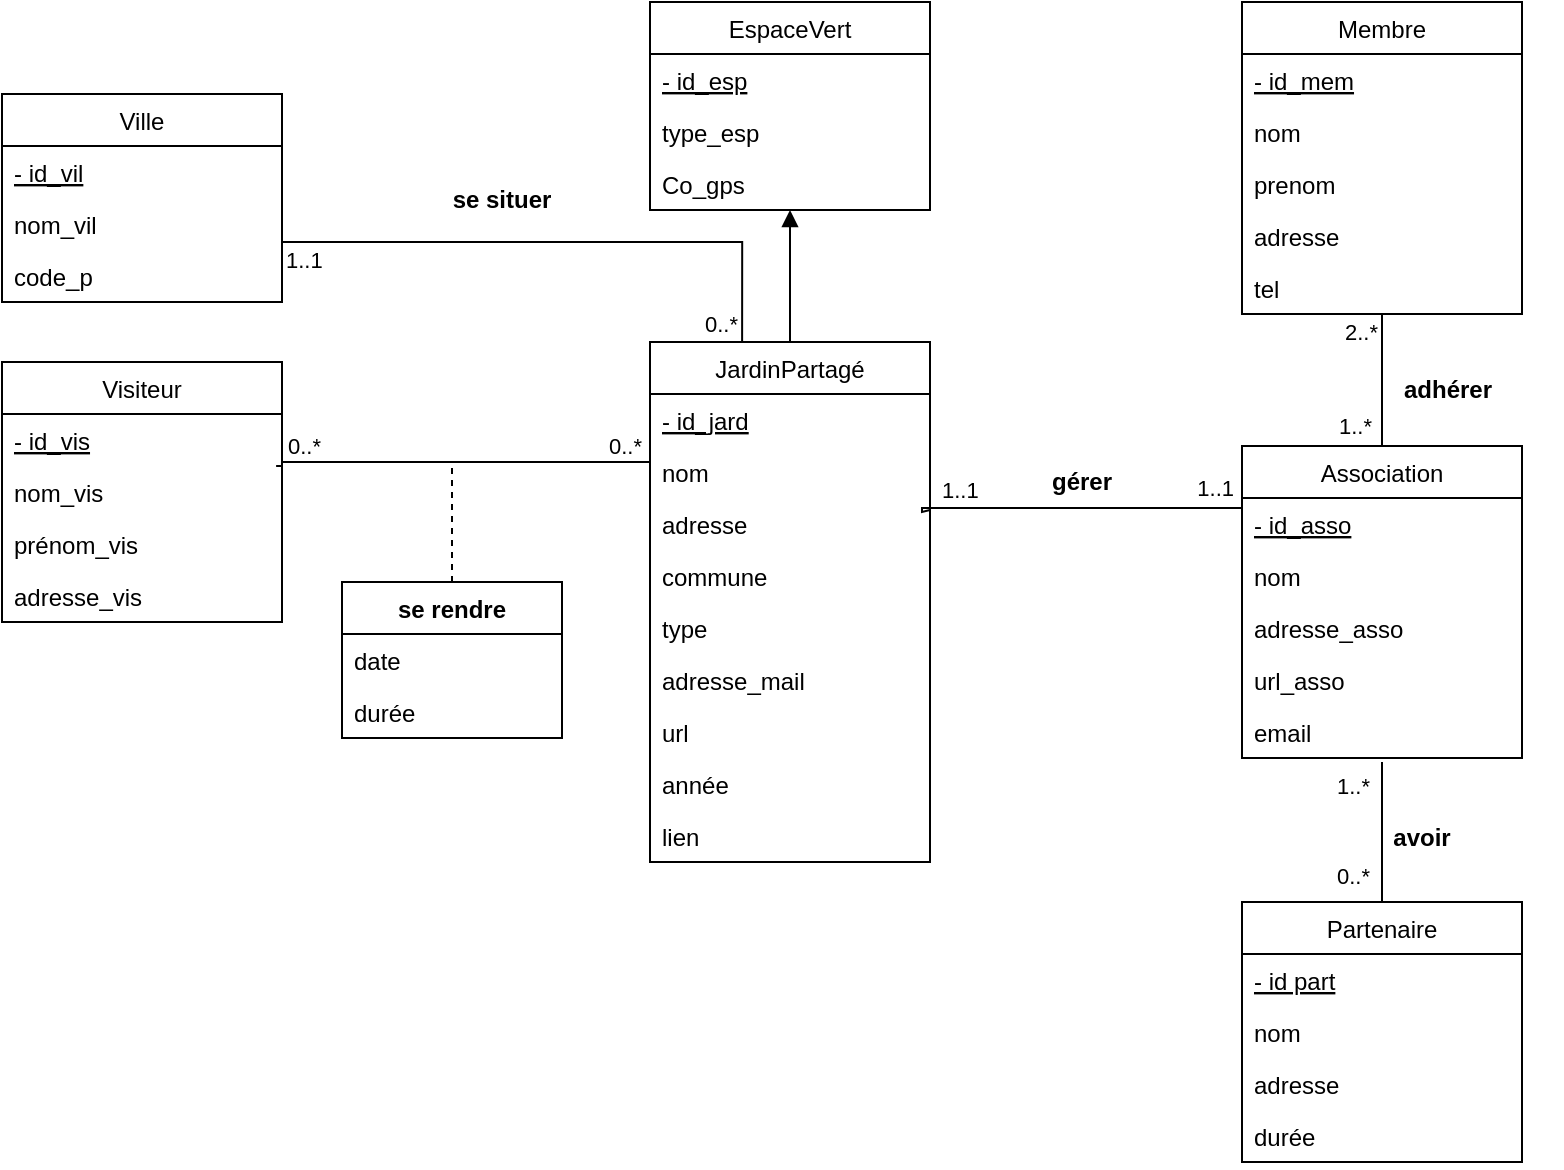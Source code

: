 <mxfile version="20.2.8" type="github">
  <diagram id="DqiYeBTS1EIa6dmCcwR_" name="Page-1">
    <mxGraphModel dx="1038" dy="536" grid="1" gridSize="10" guides="1" tooltips="1" connect="1" arrows="1" fold="1" page="1" pageScale="1" pageWidth="827" pageHeight="1169" math="0" shadow="0">
      <root>
        <mxCell id="0" />
        <mxCell id="1" parent="0" />
        <mxCell id="fsXprgT_zU-8kSGe1b56-10" value="EspaceVert" style="swimlane;fontStyle=0;childLayout=stackLayout;horizontal=1;startSize=26;fillColor=none;horizontalStack=0;resizeParent=1;resizeParentMax=0;resizeLast=0;collapsible=1;marginBottom=0;" parent="1" vertex="1">
          <mxGeometry x="344" y="20" width="140" height="104" as="geometry">
            <mxRectangle x="40" y="40" width="80" height="26" as="alternateBounds" />
          </mxGeometry>
        </mxCell>
        <mxCell id="fsXprgT_zU-8kSGe1b56-11" value="- id_esp " style="text;strokeColor=none;fillColor=none;align=left;verticalAlign=top;spacingLeft=4;spacingRight=4;overflow=hidden;rotatable=0;points=[[0,0.5],[1,0.5]];portConstraint=eastwest;fontStyle=4" parent="fsXprgT_zU-8kSGe1b56-10" vertex="1">
          <mxGeometry y="26" width="140" height="26" as="geometry" />
        </mxCell>
        <mxCell id="fsXprgT_zU-8kSGe1b56-12" value="type_esp " style="text;strokeColor=none;fillColor=none;align=left;verticalAlign=top;spacingLeft=4;spacingRight=4;overflow=hidden;rotatable=0;points=[[0,0.5],[1,0.5]];portConstraint=eastwest;" parent="fsXprgT_zU-8kSGe1b56-10" vertex="1">
          <mxGeometry y="52" width="140" height="26" as="geometry" />
        </mxCell>
        <mxCell id="fsXprgT_zU-8kSGe1b56-13" value="Co_gps " style="text;strokeColor=none;fillColor=none;align=left;verticalAlign=top;spacingLeft=4;spacingRight=4;overflow=hidden;rotatable=0;points=[[0,0.5],[1,0.5]];portConstraint=eastwest;" parent="fsXprgT_zU-8kSGe1b56-10" vertex="1">
          <mxGeometry y="78" width="140" height="26" as="geometry" />
        </mxCell>
        <mxCell id="fsXprgT_zU-8kSGe1b56-14" value="Ville" style="swimlane;fontStyle=0;childLayout=stackLayout;horizontal=1;startSize=26;fillColor=none;horizontalStack=0;resizeParent=1;resizeParentMax=0;resizeLast=0;collapsible=1;marginBottom=0;" parent="1" vertex="1">
          <mxGeometry x="20" y="66" width="140" height="104" as="geometry" />
        </mxCell>
        <mxCell id="fsXprgT_zU-8kSGe1b56-15" value="- id_vil " style="text;strokeColor=none;fillColor=none;align=left;verticalAlign=top;spacingLeft=4;spacingRight=4;overflow=hidden;rotatable=0;points=[[0,0.5],[1,0.5]];portConstraint=eastwest;fontStyle=4" parent="fsXprgT_zU-8kSGe1b56-14" vertex="1">
          <mxGeometry y="26" width="140" height="26" as="geometry" />
        </mxCell>
        <mxCell id="fsXprgT_zU-8kSGe1b56-16" value="nom_vil " style="text;strokeColor=none;fillColor=none;align=left;verticalAlign=top;spacingLeft=4;spacingRight=4;overflow=hidden;rotatable=0;points=[[0,0.5],[1,0.5]];portConstraint=eastwest;" parent="fsXprgT_zU-8kSGe1b56-14" vertex="1">
          <mxGeometry y="52" width="140" height="26" as="geometry" />
        </mxCell>
        <mxCell id="fsXprgT_zU-8kSGe1b56-17" value="code_p " style="text;strokeColor=none;fillColor=none;align=left;verticalAlign=top;spacingLeft=4;spacingRight=4;overflow=hidden;rotatable=0;points=[[0,0.5],[1,0.5]];portConstraint=eastwest;" parent="fsXprgT_zU-8kSGe1b56-14" vertex="1">
          <mxGeometry y="78" width="140" height="26" as="geometry" />
        </mxCell>
        <mxCell id="fsXprgT_zU-8kSGe1b56-20" value="JardinPartagé" style="swimlane;fontStyle=0;childLayout=stackLayout;horizontal=1;startSize=26;fillColor=none;horizontalStack=0;resizeParent=1;resizeParentMax=0;resizeLast=0;collapsible=1;marginBottom=0;" parent="1" vertex="1">
          <mxGeometry x="344" y="190" width="140" height="260" as="geometry" />
        </mxCell>
        <mxCell id="fsXprgT_zU-8kSGe1b56-21" value="- id_jard" style="text;strokeColor=none;fillColor=none;align=left;verticalAlign=top;spacingLeft=4;spacingRight=4;overflow=hidden;rotatable=0;points=[[0,0.5],[1,0.5]];portConstraint=eastwest;fontStyle=4" parent="fsXprgT_zU-8kSGe1b56-20" vertex="1">
          <mxGeometry y="26" width="140" height="26" as="geometry" />
        </mxCell>
        <mxCell id="oLdNrbukNfk5d_UEv6B1-14" value="nom" style="text;strokeColor=none;fillColor=none;align=left;verticalAlign=top;spacingLeft=4;spacingRight=4;overflow=hidden;rotatable=0;points=[[0,0.5],[1,0.5]];portConstraint=eastwest;" vertex="1" parent="fsXprgT_zU-8kSGe1b56-20">
          <mxGeometry y="52" width="140" height="26" as="geometry" />
        </mxCell>
        <mxCell id="fsXprgT_zU-8kSGe1b56-22" value="adresse" style="text;strokeColor=none;fillColor=none;align=left;verticalAlign=top;spacingLeft=4;spacingRight=4;overflow=hidden;rotatable=0;points=[[0,0.5],[1,0.5]];portConstraint=eastwest;" parent="fsXprgT_zU-8kSGe1b56-20" vertex="1">
          <mxGeometry y="78" width="140" height="26" as="geometry" />
        </mxCell>
        <mxCell id="fsXprgT_zU-8kSGe1b56-23" value="commune" style="text;strokeColor=none;fillColor=none;align=left;verticalAlign=top;spacingLeft=4;spacingRight=4;overflow=hidden;rotatable=0;points=[[0,0.5],[1,0.5]];portConstraint=eastwest;" parent="fsXprgT_zU-8kSGe1b56-20" vertex="1">
          <mxGeometry y="104" width="140" height="26" as="geometry" />
        </mxCell>
        <mxCell id="oLdNrbukNfk5d_UEv6B1-3" value="type" style="text;strokeColor=none;fillColor=none;align=left;verticalAlign=top;spacingLeft=4;spacingRight=4;overflow=hidden;rotatable=0;points=[[0,0.5],[1,0.5]];portConstraint=eastwest;" vertex="1" parent="fsXprgT_zU-8kSGe1b56-20">
          <mxGeometry y="130" width="140" height="26" as="geometry" />
        </mxCell>
        <mxCell id="fsXprgT_zU-8kSGe1b56-24" value="adresse_mail" style="text;strokeColor=none;fillColor=none;align=left;verticalAlign=top;spacingLeft=4;spacingRight=4;overflow=hidden;rotatable=0;points=[[0,0.5],[1,0.5]];portConstraint=eastwest;" parent="fsXprgT_zU-8kSGe1b56-20" vertex="1">
          <mxGeometry y="156" width="140" height="26" as="geometry" />
        </mxCell>
        <mxCell id="oLdNrbukNfk5d_UEv6B1-4" value="url" style="text;strokeColor=none;fillColor=none;align=left;verticalAlign=top;spacingLeft=4;spacingRight=4;overflow=hidden;rotatable=0;points=[[0,0.5],[1,0.5]];portConstraint=eastwest;" vertex="1" parent="fsXprgT_zU-8kSGe1b56-20">
          <mxGeometry y="182" width="140" height="26" as="geometry" />
        </mxCell>
        <mxCell id="oLdNrbukNfk5d_UEv6B1-9" value="année" style="text;strokeColor=none;fillColor=none;align=left;verticalAlign=top;spacingLeft=4;spacingRight=4;overflow=hidden;rotatable=0;points=[[0,0.5],[1,0.5]];portConstraint=eastwest;" vertex="1" parent="fsXprgT_zU-8kSGe1b56-20">
          <mxGeometry y="208" width="140" height="26" as="geometry" />
        </mxCell>
        <mxCell id="oLdNrbukNfk5d_UEv6B1-5" value="lien" style="text;strokeColor=none;fillColor=none;align=left;verticalAlign=top;spacingLeft=4;spacingRight=4;overflow=hidden;rotatable=0;points=[[0,0.5],[1,0.5]];portConstraint=eastwest;" vertex="1" parent="fsXprgT_zU-8kSGe1b56-20">
          <mxGeometry y="234" width="140" height="26" as="geometry" />
        </mxCell>
        <mxCell id="oLdNrbukNfk5d_UEv6B1-36" style="edgeStyle=orthogonalEdgeStyle;rounded=0;orthogonalLoop=1;jettySize=auto;html=1;exitX=0.5;exitY=0;exitDx=0;exitDy=0;entryX=0.5;entryY=1;entryDx=0;entryDy=0;endArrow=none;endFill=0;" edge="1" parent="1" source="fsXprgT_zU-8kSGe1b56-25" target="fsXprgT_zU-8kSGe1b56-29">
          <mxGeometry relative="1" as="geometry" />
        </mxCell>
        <mxCell id="fsXprgT_zU-8kSGe1b56-25" value="Association" style="swimlane;fontStyle=0;childLayout=stackLayout;horizontal=1;startSize=26;fillColor=none;horizontalStack=0;resizeParent=1;resizeParentMax=0;resizeLast=0;collapsible=1;marginBottom=0;" parent="1" vertex="1">
          <mxGeometry x="640" y="242" width="140" height="156" as="geometry" />
        </mxCell>
        <mxCell id="fsXprgT_zU-8kSGe1b56-26" value="- id_asso" style="text;strokeColor=none;fillColor=none;align=left;verticalAlign=top;spacingLeft=4;spacingRight=4;overflow=hidden;rotatable=0;points=[[0,0.5],[1,0.5]];portConstraint=eastwest;fontStyle=4" parent="fsXprgT_zU-8kSGe1b56-25" vertex="1">
          <mxGeometry y="26" width="140" height="26" as="geometry" />
        </mxCell>
        <mxCell id="oLdNrbukNfk5d_UEv6B1-7" value="nom" style="text;strokeColor=none;fillColor=none;align=left;verticalAlign=top;spacingLeft=4;spacingRight=4;overflow=hidden;rotatable=0;points=[[0,0.5],[1,0.5]];portConstraint=eastwest;" vertex="1" parent="fsXprgT_zU-8kSGe1b56-25">
          <mxGeometry y="52" width="140" height="26" as="geometry" />
        </mxCell>
        <mxCell id="oLdNrbukNfk5d_UEv6B1-10" value="adresse_asso" style="text;strokeColor=none;fillColor=none;align=left;verticalAlign=top;spacingLeft=4;spacingRight=4;overflow=hidden;rotatable=0;points=[[0,0.5],[1,0.5]];portConstraint=eastwest;" vertex="1" parent="fsXprgT_zU-8kSGe1b56-25">
          <mxGeometry y="78" width="140" height="26" as="geometry" />
        </mxCell>
        <mxCell id="oLdNrbukNfk5d_UEv6B1-8" value="url_asso" style="text;strokeColor=none;fillColor=none;align=left;verticalAlign=top;spacingLeft=4;spacingRight=4;overflow=hidden;rotatable=0;points=[[0,0.5],[1,0.5]];portConstraint=eastwest;" vertex="1" parent="fsXprgT_zU-8kSGe1b56-25">
          <mxGeometry y="104" width="140" height="26" as="geometry" />
        </mxCell>
        <mxCell id="oLdNrbukNfk5d_UEv6B1-11" value="email" style="text;strokeColor=none;fillColor=none;align=left;verticalAlign=top;spacingLeft=4;spacingRight=4;overflow=hidden;rotatable=0;points=[[0,0.5],[1,0.5]];portConstraint=eastwest;" vertex="1" parent="fsXprgT_zU-8kSGe1b56-25">
          <mxGeometry y="130" width="140" height="26" as="geometry" />
        </mxCell>
        <mxCell id="fsXprgT_zU-8kSGe1b56-29" value="Membre" style="swimlane;fontStyle=0;childLayout=stackLayout;horizontal=1;startSize=26;fillColor=none;horizontalStack=0;resizeParent=1;resizeParentMax=0;resizeLast=0;collapsible=1;marginBottom=0;" parent="1" vertex="1">
          <mxGeometry x="640" y="20" width="140" height="156" as="geometry" />
        </mxCell>
        <mxCell id="fsXprgT_zU-8kSGe1b56-30" value="- id_mem" style="text;strokeColor=none;fillColor=none;align=left;verticalAlign=top;spacingLeft=4;spacingRight=4;overflow=hidden;rotatable=0;points=[[0,0.5],[1,0.5]];portConstraint=eastwest;fontStyle=4" parent="fsXprgT_zU-8kSGe1b56-29" vertex="1">
          <mxGeometry y="26" width="140" height="26" as="geometry" />
        </mxCell>
        <mxCell id="fsXprgT_zU-8kSGe1b56-31" value="nom" style="text;strokeColor=none;fillColor=none;align=left;verticalAlign=top;spacingLeft=4;spacingRight=4;overflow=hidden;rotatable=0;points=[[0,0.5],[1,0.5]];portConstraint=eastwest;" parent="fsXprgT_zU-8kSGe1b56-29" vertex="1">
          <mxGeometry y="52" width="140" height="26" as="geometry" />
        </mxCell>
        <mxCell id="fsXprgT_zU-8kSGe1b56-32" value="prenom" style="text;strokeColor=none;fillColor=none;align=left;verticalAlign=top;spacingLeft=4;spacingRight=4;overflow=hidden;rotatable=0;points=[[0,0.5],[1,0.5]];portConstraint=eastwest;" parent="fsXprgT_zU-8kSGe1b56-29" vertex="1">
          <mxGeometry y="78" width="140" height="26" as="geometry" />
        </mxCell>
        <mxCell id="fsXprgT_zU-8kSGe1b56-33" value="adresse" style="text;strokeColor=none;fillColor=none;align=left;verticalAlign=top;spacingLeft=4;spacingRight=4;overflow=hidden;rotatable=0;points=[[0,0.5],[1,0.5]];portConstraint=eastwest;" parent="fsXprgT_zU-8kSGe1b56-29" vertex="1">
          <mxGeometry y="104" width="140" height="26" as="geometry" />
        </mxCell>
        <mxCell id="fsXprgT_zU-8kSGe1b56-34" value="tel" style="text;strokeColor=none;fillColor=none;align=left;verticalAlign=top;spacingLeft=4;spacingRight=4;overflow=hidden;rotatable=0;points=[[0,0.5],[1,0.5]];portConstraint=eastwest;" parent="fsXprgT_zU-8kSGe1b56-29" vertex="1">
          <mxGeometry y="130" width="140" height="26" as="geometry" />
        </mxCell>
        <mxCell id="fsXprgT_zU-8kSGe1b56-35" value="Visiteur" style="swimlane;fontStyle=0;childLayout=stackLayout;horizontal=1;startSize=26;fillColor=none;horizontalStack=0;resizeParent=1;resizeParentMax=0;resizeLast=0;collapsible=1;marginBottom=0;" parent="1" vertex="1">
          <mxGeometry x="20" y="200" width="140" height="130" as="geometry" />
        </mxCell>
        <mxCell id="fsXprgT_zU-8kSGe1b56-36" value="- id_vis" style="text;strokeColor=none;fillColor=none;align=left;verticalAlign=top;spacingLeft=4;spacingRight=4;overflow=hidden;rotatable=0;points=[[0,0.5],[1,0.5]];portConstraint=eastwest;fontStyle=4" parent="fsXprgT_zU-8kSGe1b56-35" vertex="1">
          <mxGeometry y="26" width="140" height="26" as="geometry" />
        </mxCell>
        <mxCell id="fsXprgT_zU-8kSGe1b56-38" value="nom_vis" style="text;strokeColor=none;fillColor=none;align=left;verticalAlign=top;spacingLeft=4;spacingRight=4;overflow=hidden;rotatable=0;points=[[0,0.5],[1,0.5]];portConstraint=eastwest;" parent="fsXprgT_zU-8kSGe1b56-35" vertex="1">
          <mxGeometry y="52" width="140" height="26" as="geometry" />
        </mxCell>
        <mxCell id="fsXprgT_zU-8kSGe1b56-39" value="prénom_vis" style="text;strokeColor=none;fillColor=none;align=left;verticalAlign=top;spacingLeft=4;spacingRight=4;overflow=hidden;rotatable=0;points=[[0,0.5],[1,0.5]];portConstraint=eastwest;" parent="fsXprgT_zU-8kSGe1b56-35" vertex="1">
          <mxGeometry y="78" width="140" height="26" as="geometry" />
        </mxCell>
        <mxCell id="oLdNrbukNfk5d_UEv6B1-6" value="adresse_vis" style="text;strokeColor=none;fillColor=none;align=left;verticalAlign=top;spacingLeft=4;spacingRight=4;overflow=hidden;rotatable=0;points=[[0,0.5],[1,0.5]];portConstraint=eastwest;" vertex="1" parent="fsXprgT_zU-8kSGe1b56-35">
          <mxGeometry y="104" width="140" height="26" as="geometry" />
        </mxCell>
        <mxCell id="fsXprgT_zU-8kSGe1b56-40" value="Partenaire" style="swimlane;fontStyle=0;childLayout=stackLayout;horizontal=1;startSize=26;fillColor=none;horizontalStack=0;resizeParent=1;resizeParentMax=0;resizeLast=0;collapsible=1;marginBottom=0;" parent="1" vertex="1">
          <mxGeometry x="640" y="470" width="140" height="130" as="geometry" />
        </mxCell>
        <mxCell id="fsXprgT_zU-8kSGe1b56-41" value="- id part" style="text;strokeColor=none;fillColor=none;align=left;verticalAlign=top;spacingLeft=4;spacingRight=4;overflow=hidden;rotatable=0;points=[[0,0.5],[1,0.5]];portConstraint=eastwest;fontStyle=4" parent="fsXprgT_zU-8kSGe1b56-40" vertex="1">
          <mxGeometry y="26" width="140" height="26" as="geometry" />
        </mxCell>
        <mxCell id="fsXprgT_zU-8kSGe1b56-42" value="nom" style="text;strokeColor=none;fillColor=none;align=left;verticalAlign=top;spacingLeft=4;spacingRight=4;overflow=hidden;rotatable=0;points=[[0,0.5],[1,0.5]];portConstraint=eastwest;" parent="fsXprgT_zU-8kSGe1b56-40" vertex="1">
          <mxGeometry y="52" width="140" height="26" as="geometry" />
        </mxCell>
        <mxCell id="fsXprgT_zU-8kSGe1b56-43" value="adresse" style="text;strokeColor=none;fillColor=none;align=left;verticalAlign=top;spacingLeft=4;spacingRight=4;overflow=hidden;rotatable=0;points=[[0,0.5],[1,0.5]];portConstraint=eastwest;" parent="fsXprgT_zU-8kSGe1b56-40" vertex="1">
          <mxGeometry y="78" width="140" height="26" as="geometry" />
        </mxCell>
        <mxCell id="oLdNrbukNfk5d_UEv6B1-12" value="durée" style="text;strokeColor=none;fillColor=none;align=left;verticalAlign=top;spacingLeft=4;spacingRight=4;overflow=hidden;rotatable=0;points=[[0,0.5],[1,0.5]];portConstraint=eastwest;" vertex="1" parent="fsXprgT_zU-8kSGe1b56-40">
          <mxGeometry y="104" width="140" height="26" as="geometry" />
        </mxCell>
        <mxCell id="fsXprgT_zU-8kSGe1b56-71" value="se situer" style="text;align=center;fontStyle=1;verticalAlign=middle;spacingLeft=3;spacingRight=3;strokeColor=none;rotatable=0;points=[[0,0.5],[1,0.5]];portConstraint=eastwest;" parent="1" vertex="1">
          <mxGeometry x="230" y="105" width="80" height="26" as="geometry" />
        </mxCell>
        <mxCell id="fsXprgT_zU-8kSGe1b56-74" value="adhérer" style="text;align=center;fontStyle=1;verticalAlign=middle;spacingLeft=3;spacingRight=3;strokeColor=none;rotatable=0;points=[[0,0.5],[1,0.5]];portConstraint=eastwest;" parent="1" vertex="1">
          <mxGeometry x="703" y="200" width="80" height="26" as="geometry" />
        </mxCell>
        <mxCell id="fsXprgT_zU-8kSGe1b56-76" value="gérer" style="text;align=center;fontStyle=1;verticalAlign=middle;spacingLeft=3;spacingRight=3;strokeColor=none;rotatable=0;points=[[0,0.5],[1,0.5]];portConstraint=eastwest;" parent="1" vertex="1">
          <mxGeometry x="520" y="246" width="80" height="26" as="geometry" />
        </mxCell>
        <mxCell id="oLdNrbukNfk5d_UEv6B1-13" value="" style="endArrow=block;endFill=1;html=1;rounded=0;exitX=0.5;exitY=0;exitDx=0;exitDy=0;entryX=0.5;entryY=1;entryDx=0;entryDy=0;" edge="1" parent="1" source="fsXprgT_zU-8kSGe1b56-20" target="fsXprgT_zU-8kSGe1b56-10">
          <mxGeometry width="160" relative="1" as="geometry">
            <mxPoint x="330" y="280" as="sourcePoint" />
            <mxPoint x="410" y="130" as="targetPoint" />
          </mxGeometry>
        </mxCell>
        <mxCell id="oLdNrbukNfk5d_UEv6B1-15" value="" style="endArrow=none;html=1;edgeStyle=orthogonalEdgeStyle;rounded=0;exitX=1;exitY=0.5;exitDx=0;exitDy=0;entryX=0.329;entryY=0;entryDx=0;entryDy=0;entryPerimeter=0;" edge="1" parent="1" source="fsXprgT_zU-8kSGe1b56-17" target="fsXprgT_zU-8kSGe1b56-20">
          <mxGeometry relative="1" as="geometry">
            <mxPoint x="140" y="160" as="sourcePoint" />
            <mxPoint x="300" y="160" as="targetPoint" />
            <Array as="points">
              <mxPoint x="160" y="140" />
              <mxPoint x="390" y="140" />
            </Array>
          </mxGeometry>
        </mxCell>
        <mxCell id="oLdNrbukNfk5d_UEv6B1-16" value="1..1" style="edgeLabel;resizable=0;html=1;align=left;verticalAlign=bottom;" connectable="0" vertex="1" parent="oLdNrbukNfk5d_UEv6B1-15">
          <mxGeometry x="-1" relative="1" as="geometry" />
        </mxCell>
        <mxCell id="oLdNrbukNfk5d_UEv6B1-17" value="0..*" style="edgeLabel;resizable=0;html=1;align=right;verticalAlign=bottom;" connectable="0" vertex="1" parent="oLdNrbukNfk5d_UEv6B1-15">
          <mxGeometry x="1" relative="1" as="geometry">
            <mxPoint x="-2" as="offset" />
          </mxGeometry>
        </mxCell>
        <mxCell id="oLdNrbukNfk5d_UEv6B1-19" value="" style="endArrow=none;html=1;edgeStyle=orthogonalEdgeStyle;rounded=0;entryX=0;entryY=0.5;entryDx=0;entryDy=0;exitX=0.979;exitY=0;exitDx=0;exitDy=0;exitPerimeter=0;" edge="1" parent="1" source="fsXprgT_zU-8kSGe1b56-38" target="fsXprgT_zU-8kSGe1b56-22">
          <mxGeometry relative="1" as="geometry">
            <mxPoint x="170" y="250" as="sourcePoint" />
            <mxPoint x="400.06" y="200" as="targetPoint" />
            <Array as="points">
              <mxPoint x="160" y="252" />
              <mxPoint x="160" y="250" />
              <mxPoint x="344" y="250" />
            </Array>
          </mxGeometry>
        </mxCell>
        <mxCell id="oLdNrbukNfk5d_UEv6B1-20" value="0..*" style="edgeLabel;resizable=0;html=1;align=left;verticalAlign=bottom;" connectable="0" vertex="1" parent="oLdNrbukNfk5d_UEv6B1-19">
          <mxGeometry x="-1" relative="1" as="geometry">
            <mxPoint x="4" y="-2" as="offset" />
          </mxGeometry>
        </mxCell>
        <mxCell id="oLdNrbukNfk5d_UEv6B1-21" value="0..*" style="edgeLabel;resizable=0;html=1;align=right;verticalAlign=bottom;" connectable="0" vertex="1" parent="oLdNrbukNfk5d_UEv6B1-19">
          <mxGeometry x="1" relative="1" as="geometry">
            <mxPoint x="-4" y="-31" as="offset" />
          </mxGeometry>
        </mxCell>
        <mxCell id="oLdNrbukNfk5d_UEv6B1-25" value="" style="endArrow=none;html=1;edgeStyle=orthogonalEdgeStyle;rounded=0;entryX=0;entryY=0.5;entryDx=0;entryDy=0;exitX=1;exitY=0.231;exitDx=0;exitDy=0;exitPerimeter=0;" edge="1" parent="1" source="fsXprgT_zU-8kSGe1b56-22" target="oLdNrbukNfk5d_UEv6B1-7">
          <mxGeometry relative="1" as="geometry">
            <mxPoint x="480" y="273" as="sourcePoint" />
            <mxPoint x="617" y="303.5" as="targetPoint" />
            <Array as="points">
              <mxPoint x="480" y="275" />
              <mxPoint x="480" y="273" />
              <mxPoint x="640" y="273" />
            </Array>
          </mxGeometry>
        </mxCell>
        <mxCell id="oLdNrbukNfk5d_UEv6B1-26" value="1..1" style="edgeLabel;resizable=0;html=1;align=left;verticalAlign=bottom;" connectable="0" vertex="1" parent="oLdNrbukNfk5d_UEv6B1-25">
          <mxGeometry x="-1" relative="1" as="geometry">
            <mxPoint x="4" y="-2" as="offset" />
          </mxGeometry>
        </mxCell>
        <mxCell id="oLdNrbukNfk5d_UEv6B1-27" value="1..1" style="edgeLabel;resizable=0;html=1;align=right;verticalAlign=bottom;" connectable="0" vertex="1" parent="oLdNrbukNfk5d_UEv6B1-25">
          <mxGeometry x="1" relative="1" as="geometry">
            <mxPoint x="-4" y="-35" as="offset" />
          </mxGeometry>
        </mxCell>
        <mxCell id="oLdNrbukNfk5d_UEv6B1-33" style="edgeStyle=orthogonalEdgeStyle;rounded=0;orthogonalLoop=1;jettySize=auto;html=1;exitX=0.5;exitY=0;exitDx=0;exitDy=0;endArrow=none;endFill=0;dashed=1;" edge="1" parent="1" source="oLdNrbukNfk5d_UEv6B1-28">
          <mxGeometry relative="1" as="geometry">
            <mxPoint x="245" y="250" as="targetPoint" />
          </mxGeometry>
        </mxCell>
        <mxCell id="oLdNrbukNfk5d_UEv6B1-28" value="se rendre" style="swimlane;fontStyle=1;childLayout=stackLayout;horizontal=1;startSize=26;fillColor=none;horizontalStack=0;resizeParent=1;resizeParentMax=0;resizeLast=0;collapsible=1;marginBottom=0;" vertex="1" parent="1">
          <mxGeometry x="190" y="310" width="110" height="78" as="geometry" />
        </mxCell>
        <mxCell id="oLdNrbukNfk5d_UEv6B1-29" value="date" style="text;strokeColor=none;fillColor=none;align=left;verticalAlign=top;spacingLeft=4;spacingRight=4;overflow=hidden;rotatable=0;points=[[0,0.5],[1,0.5]];portConstraint=eastwest;" vertex="1" parent="oLdNrbukNfk5d_UEv6B1-28">
          <mxGeometry y="26" width="110" height="26" as="geometry" />
        </mxCell>
        <mxCell id="oLdNrbukNfk5d_UEv6B1-30" value="durée" style="text;strokeColor=none;fillColor=none;align=left;verticalAlign=top;spacingLeft=4;spacingRight=4;overflow=hidden;rotatable=0;points=[[0,0.5],[1,0.5]];portConstraint=eastwest;" vertex="1" parent="oLdNrbukNfk5d_UEv6B1-28">
          <mxGeometry y="52" width="110" height="26" as="geometry" />
        </mxCell>
        <mxCell id="oLdNrbukNfk5d_UEv6B1-37" value="1..*" style="edgeLabel;resizable=0;html=1;align=right;verticalAlign=bottom;" connectable="0" vertex="1" parent="1">
          <mxGeometry x="693" y="252.998" as="geometry">
            <mxPoint x="12" y="-12" as="offset" />
          </mxGeometry>
        </mxCell>
        <mxCell id="oLdNrbukNfk5d_UEv6B1-38" value="2..*" style="edgeLabel;resizable=0;html=1;align=right;verticalAlign=bottom;" connectable="0" vertex="1" parent="1">
          <mxGeometry x="703" y="239.998" as="geometry">
            <mxPoint x="5" y="-46" as="offset" />
          </mxGeometry>
        </mxCell>
        <mxCell id="oLdNrbukNfk5d_UEv6B1-39" value="" style="endArrow=none;endFill=0;endSize=12;html=1;rounded=0;exitX=0.5;exitY=0;exitDx=0;exitDy=0;" edge="1" parent="1" source="fsXprgT_zU-8kSGe1b56-40">
          <mxGeometry width="160" relative="1" as="geometry">
            <mxPoint x="330" y="360" as="sourcePoint" />
            <mxPoint x="710" y="400" as="targetPoint" />
          </mxGeometry>
        </mxCell>
        <mxCell id="oLdNrbukNfk5d_UEv6B1-40" value="0..*" style="edgeLabel;resizable=0;html=1;align=right;verticalAlign=bottom;" connectable="0" vertex="1" parent="1">
          <mxGeometry x="646" y="281.878" as="geometry">
            <mxPoint x="58" y="184" as="offset" />
          </mxGeometry>
        </mxCell>
        <mxCell id="oLdNrbukNfk5d_UEv6B1-41" value="1..*" style="edgeLabel;resizable=0;html=1;align=right;verticalAlign=bottom;" connectable="0" vertex="1" parent="1">
          <mxGeometry x="646" y="236.998" as="geometry">
            <mxPoint x="58" y="184" as="offset" />
          </mxGeometry>
        </mxCell>
        <mxCell id="oLdNrbukNfk5d_UEv6B1-42" value="avoir" style="text;align=center;fontStyle=1;verticalAlign=middle;spacingLeft=3;spacingRight=3;strokeColor=none;rotatable=0;points=[[0,0.5],[1,0.5]];portConstraint=eastwest;" vertex="1" parent="1">
          <mxGeometry x="660" y="424" width="140" height="26" as="geometry" />
        </mxCell>
      </root>
    </mxGraphModel>
  </diagram>
</mxfile>
